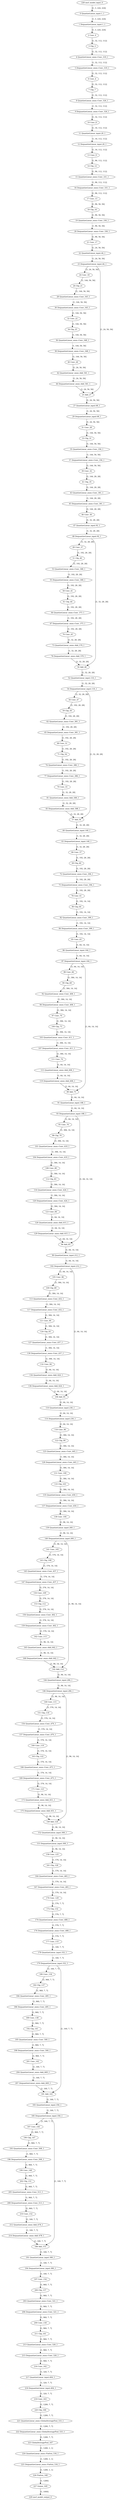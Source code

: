 strict digraph  {
"0 QuantizeLinear_input.1_1" [id=0, type=QuantizeLinear];
"1 DequantizeLinear_input.1_1" [id=1, type=DequantizeLinear];
"2 Conv_0" [id=2, type=Conv];
"3 Clip_3" [id=3, type=Clip];
"4 QuantizeLinear_onnx^^Conv_319_1" [id=4, label="4 QuantizeLinear_onnx::Conv_319_1", type=QuantizeLinear];
"5 DequantizeLinear_onnx^^Conv_319_1" [id=5, label="5 DequantizeLinear_onnx::Conv_319_1", type=DequantizeLinear];
"6 Conv_4" [id=6, type=Conv];
"7 Clip_7" [id=7, type=Clip];
"8 QuantizeLinear_onnx^^Conv_324_1" [id=8, label="8 QuantizeLinear_onnx::Conv_324_1", type=QuantizeLinear];
"9 DequantizeLinear_onnx^^Conv_324_1" [id=9, label="9 DequantizeLinear_onnx::Conv_324_1", type=DequantizeLinear];
"10 Conv_8" [id=10, type=Conv];
"11 QuantizeLinear_input.20_1" [id=11, type=QuantizeLinear];
"12 DequantizeLinear_input.20_1" [id=12, type=DequantizeLinear];
"13 Conv_9" [id=13, type=Conv];
"14 Clip_12" [id=14, type=Clip];
"15 QuantizeLinear_onnx^^Conv_331_1" [id=15, label="15 QuantizeLinear_onnx::Conv_331_1", type=QuantizeLinear];
"16 DequantizeLinear_onnx^^Conv_331_1" [id=16, label="16 DequantizeLinear_onnx::Conv_331_1", type=DequantizeLinear];
"17 Conv_13" [id=17, type=Conv];
"18 Clip_16" [id=18, type=Clip];
"19 QuantizeLinear_onnx^^Conv_336_1" [id=19, label="19 QuantizeLinear_onnx::Conv_336_1", type=QuantizeLinear];
"20 DequantizeLinear_onnx^^Conv_336_1" [id=20, label="20 DequantizeLinear_onnx::Conv_336_1", type=DequantizeLinear];
"21 Conv_17" [id=21, type=Conv];
"22 QuantizeLinear_input.44_1" [id=22, type=QuantizeLinear];
"23 DequantizeLinear_input.44_1" [id=23, type=DequantizeLinear];
"24 Conv_18" [id=24, type=Conv];
"25 Add_27" [id=25, type=Add];
"26 Clip_21" [id=26, type=Clip];
"27 QuantizeLinear_input.68_1" [id=27, type=QuantizeLinear];
"28 QuantizeLinear_onnx^^Conv_343_1" [id=28, label="28 QuantizeLinear_onnx::Conv_343_1", type=QuantizeLinear];
"29 DequantizeLinear_input.68_1" [id=29, type=DequantizeLinear];
"30 DequantizeLinear_onnx^^Conv_343_1" [id=30, label="30 DequantizeLinear_onnx::Conv_343_1", type=DequantizeLinear];
"31 Conv_28" [id=31, type=Conv];
"32 Conv_22" [id=32, type=Conv];
"33 Clip_31" [id=33, type=Clip];
"34 Clip_25" [id=34, type=Clip];
"35 QuantizeLinear_onnx^^Conv_356_1" [id=35, label="35 QuantizeLinear_onnx::Conv_356_1", type=QuantizeLinear];
"36 QuantizeLinear_onnx^^Conv_348_1" [id=36, label="36 QuantizeLinear_onnx::Conv_348_1", type=QuantizeLinear];
"37 DequantizeLinear_onnx^^Conv_356_1" [id=37, label="37 DequantizeLinear_onnx::Conv_356_1", type=DequantizeLinear];
"38 DequantizeLinear_onnx^^Conv_348_1" [id=38, label="38 DequantizeLinear_onnx::Conv_348_1", type=DequantizeLinear];
"39 Conv_32" [id=39, type=Conv];
"40 Conv_26" [id=40, type=Conv];
"41 Clip_35" [id=41, type=Clip];
"42 QuantizeLinear_onnx^^Add_561_1" [id=42, label="42 QuantizeLinear_onnx::Add_561_1", type=QuantizeLinear];
"43 QuantizeLinear_onnx^^Conv_361_1" [id=43, label="43 QuantizeLinear_onnx::Conv_361_1", type=QuantizeLinear];
"44 DequantizeLinear_onnx^^Add_561_1" [id=44, label="44 DequantizeLinear_onnx::Add_561_1", type=DequantizeLinear];
"45 DequantizeLinear_onnx^^Conv_361_1" [id=45, label="45 DequantizeLinear_onnx::Conv_361_1", type=DequantizeLinear];
"46 Conv_36" [id=46, type=Conv];
"47 QuantizeLinear_input.92_1" [id=47, type=QuantizeLinear];
"48 DequantizeLinear_input.92_1" [id=48, type=DequantizeLinear];
"49 Conv_37" [id=49, type=Conv];
"50 Add_46" [id=50, type=Add];
"51 Clip_40" [id=51, type=Clip];
"52 QuantizeLinear_input.116_1" [id=52, type=QuantizeLinear];
"53 QuantizeLinear_onnx^^Conv_368_1" [id=53, label="53 QuantizeLinear_onnx::Conv_368_1", type=QuantizeLinear];
"54 DequantizeLinear_input.116_1" [id=54, type=DequantizeLinear];
"55 DequantizeLinear_onnx^^Conv_368_1" [id=55, label="55 DequantizeLinear_onnx::Conv_368_1", type=DequantizeLinear];
"56 Conv_47" [id=56, type=Conv];
"57 Add_56" [id=57, type=Add];
"58 Conv_41" [id=58, type=Conv];
"59 Clip_50" [id=59, type=Clip];
"60 QuantizeLinear_input.140_1" [id=60, type=QuantizeLinear];
"61 Clip_44" [id=61, type=Clip];
"62 QuantizeLinear_onnx^^Conv_381_1" [id=62, label="62 QuantizeLinear_onnx::Conv_381_1", type=QuantizeLinear];
"63 DequantizeLinear_input.140_1" [id=63, type=DequantizeLinear];
"64 QuantizeLinear_onnx^^Conv_373_1" [id=64, label="64 QuantizeLinear_onnx::Conv_373_1", type=QuantizeLinear];
"65 DequantizeLinear_onnx^^Conv_381_1" [id=65, label="65 DequantizeLinear_onnx::Conv_381_1", type=DequantizeLinear];
"66 Conv_57" [id=66, type=Conv];
"67 DequantizeLinear_onnx^^Conv_373_1" [id=67, label="67 DequantizeLinear_onnx::Conv_373_1", type=DequantizeLinear];
"68 Conv_51" [id=68, type=Conv];
"69 Clip_60" [id=69, type=Clip];
"70 Conv_45" [id=70, type=Conv];
"71 Clip_54" [id=71, type=Clip];
"72 QuantizeLinear_onnx^^Conv_394_1" [id=72, label="72 QuantizeLinear_onnx::Conv_394_1", type=QuantizeLinear];
"73 QuantizeLinear_onnx^^Add_579_1" [id=73, label="73 QuantizeLinear_onnx::Add_579_1", type=QuantizeLinear];
"74 QuantizeLinear_onnx^^Conv_386_1" [id=74, label="74 QuantizeLinear_onnx::Conv_386_1", type=QuantizeLinear];
"75 DequantizeLinear_onnx^^Conv_394_1" [id=75, label="75 DequantizeLinear_onnx::Conv_394_1", type=DequantizeLinear];
"76 DequantizeLinear_onnx^^Add_579_1" [id=76, label="76 DequantizeLinear_onnx::Add_579_1", type=DequantizeLinear];
"77 DequantizeLinear_onnx^^Conv_386_1" [id=77, label="77 DequantizeLinear_onnx::Conv_386_1", type=DequantizeLinear];
"78 Conv_61" [id=78, type=Conv];
"79 Conv_55" [id=79, type=Conv];
"80 Clip_64" [id=80, type=Clip];
"81 QuantizeLinear_onnx^^Add_588_1" [id=81, label="81 QuantizeLinear_onnx::Add_588_1", type=QuantizeLinear];
"82 QuantizeLinear_onnx^^Conv_399_1" [id=82, label="82 QuantizeLinear_onnx::Conv_399_1", type=QuantizeLinear];
"83 DequantizeLinear_onnx^^Add_588_1" [id=83, label="83 DequantizeLinear_onnx::Add_588_1", type=DequantizeLinear];
"84 DequantizeLinear_onnx^^Conv_399_1" [id=84, label="84 DequantizeLinear_onnx::Conv_399_1", type=DequantizeLinear];
"85 Conv_65" [id=85, type=Conv];
"86 QuantizeLinear_input.164_1" [id=86, type=QuantizeLinear];
"87 DequantizeLinear_input.164_1" [id=87, type=DequantizeLinear];
"88 Conv_66" [id=88, type=Conv];
"89 Add_75" [id=89, type=Add];
"90 Clip_69" [id=90, type=Clip];
"91 QuantizeLinear_input.188_1" [id=91, type=QuantizeLinear];
"92 QuantizeLinear_onnx^^Conv_406_1" [id=92, label="92 QuantizeLinear_onnx::Conv_406_1", type=QuantizeLinear];
"93 DequantizeLinear_input.188_1" [id=93, type=DequantizeLinear];
"94 DequantizeLinear_onnx^^Conv_406_1" [id=94, label="94 DequantizeLinear_onnx::Conv_406_1", type=DequantizeLinear];
"95 Conv_76" [id=95, type=Conv];
"96 Add_85" [id=96, type=Add];
"97 Conv_70" [id=97, type=Conv];
"98 Clip_79" [id=98, type=Clip];
"99 QuantizeLinear_input.212_1" [id=99, type=QuantizeLinear];
"100 Clip_73" [id=100, type=Clip];
"101 QuantizeLinear_onnx^^Conv_419_1" [id=101, label="101 QuantizeLinear_onnx::Conv_419_1", type=QuantizeLinear];
"102 DequantizeLinear_input.212_1" [id=102, type=DequantizeLinear];
"103 QuantizeLinear_onnx^^Conv_411_1" [id=103, label="103 QuantizeLinear_onnx::Conv_411_1", type=QuantizeLinear];
"104 DequantizeLinear_onnx^^Conv_419_1" [id=104, label="104 DequantizeLinear_onnx::Conv_419_1", type=DequantizeLinear];
"105 Conv_86" [id=105, type=Conv];
"106 Add_95" [id=106, type=Add];
"107 DequantizeLinear_onnx^^Conv_411_1" [id=107, label="107 DequantizeLinear_onnx::Conv_411_1", type=DequantizeLinear];
"108 Conv_80" [id=108, type=Conv];
"109 Clip_89" [id=109, type=Clip];
"110 QuantizeLinear_input.236_1" [id=110, type=QuantizeLinear];
"111 Conv_74" [id=111, type=Conv];
"112 Clip_83" [id=112, type=Clip];
"113 QuantizeLinear_onnx^^Conv_432_1" [id=113, label="113 QuantizeLinear_onnx::Conv_432_1", type=QuantizeLinear];
"114 DequantizeLinear_input.236_1" [id=114, type=DequantizeLinear];
"115 QuantizeLinear_onnx^^Add_606_1" [id=115, label="115 QuantizeLinear_onnx::Add_606_1", type=QuantizeLinear];
"116 QuantizeLinear_onnx^^Conv_424_1" [id=116, label="116 QuantizeLinear_onnx::Conv_424_1", type=QuantizeLinear];
"117 DequantizeLinear_onnx^^Conv_432_1" [id=117, label="117 DequantizeLinear_onnx::Conv_432_1", type=DequantizeLinear];
"118 Conv_96" [id=118, type=Conv];
"119 DequantizeLinear_onnx^^Add_606_1" [id=119, label="119 DequantizeLinear_onnx::Add_606_1", type=DequantizeLinear];
"120 DequantizeLinear_onnx^^Conv_424_1" [id=120, label="120 DequantizeLinear_onnx::Conv_424_1", type=DequantizeLinear];
"121 Conv_90" [id=121, type=Conv];
"122 Clip_99" [id=122, type=Clip];
"123 Conv_84" [id=123, type=Conv];
"124 Clip_93" [id=124, type=Clip];
"125 QuantizeLinear_onnx^^Conv_445_1" [id=125, label="125 QuantizeLinear_onnx::Conv_445_1", type=QuantizeLinear];
"126 QuantizeLinear_onnx^^Add_615_1" [id=126, label="126 QuantizeLinear_onnx::Add_615_1", type=QuantizeLinear];
"127 QuantizeLinear_onnx^^Conv_437_1" [id=127, label="127 QuantizeLinear_onnx::Conv_437_1", type=QuantizeLinear];
"128 DequantizeLinear_onnx^^Conv_445_1" [id=128, label="128 DequantizeLinear_onnx::Conv_445_1", type=DequantizeLinear];
"129 DequantizeLinear_onnx^^Add_615_1" [id=129, label="129 DequantizeLinear_onnx::Add_615_1", type=DequantizeLinear];
"130 DequantizeLinear_onnx^^Conv_437_1" [id=130, label="130 DequantizeLinear_onnx::Conv_437_1", type=DequantizeLinear];
"131 Conv_100" [id=131, type=Conv];
"132 Conv_94" [id=132, type=Conv];
"133 Clip_103" [id=133, type=Clip];
"134 QuantizeLinear_onnx^^Add_624_1" [id=134, label="134 QuantizeLinear_onnx::Add_624_1", type=QuantizeLinear];
"135 QuantizeLinear_onnx^^Conv_450_1" [id=135, label="135 QuantizeLinear_onnx::Conv_450_1", type=QuantizeLinear];
"136 DequantizeLinear_onnx^^Add_624_1" [id=136, label="136 DequantizeLinear_onnx::Add_624_1", type=DequantizeLinear];
"137 DequantizeLinear_onnx^^Conv_450_1" [id=137, label="137 DequantizeLinear_onnx::Conv_450_1", type=DequantizeLinear];
"138 Conv_104" [id=138, type=Conv];
"139 QuantizeLinear_input.260_1" [id=139, type=QuantizeLinear];
"140 DequantizeLinear_input.260_1" [id=140, type=DequantizeLinear];
"141 Conv_105" [id=141, type=Conv];
"142 Add_114" [id=142, type=Add];
"143 Clip_108" [id=143, type=Clip];
"144 QuantizeLinear_input.284_1" [id=144, type=QuantizeLinear];
"145 QuantizeLinear_onnx^^Conv_457_1" [id=145, label="145 QuantizeLinear_onnx::Conv_457_1", type=QuantizeLinear];
"146 DequantizeLinear_input.284_1" [id=146, type=DequantizeLinear];
"147 DequantizeLinear_onnx^^Conv_457_1" [id=147, label="147 DequantizeLinear_onnx::Conv_457_1", type=DequantizeLinear];
"148 Conv_115" [id=148, type=Conv];
"149 Add_124" [id=149, type=Add];
"150 Conv_109" [id=150, type=Conv];
"151 Clip_118" [id=151, type=Clip];
"152 QuantizeLinear_input.308_1" [id=152, type=QuantizeLinear];
"153 Clip_112" [id=153, type=Clip];
"154 QuantizeLinear_onnx^^Conv_470_1" [id=154, label="154 QuantizeLinear_onnx::Conv_470_1", type=QuantizeLinear];
"155 DequantizeLinear_input.308_1" [id=155, type=DequantizeLinear];
"156 QuantizeLinear_onnx^^Conv_462_1" [id=156, label="156 QuantizeLinear_onnx::Conv_462_1", type=QuantizeLinear];
"157 DequantizeLinear_onnx^^Conv_470_1" [id=157, label="157 DequantizeLinear_onnx::Conv_470_1", type=DequantizeLinear];
"158 Conv_125" [id=158, type=Conv];
"159 DequantizeLinear_onnx^^Conv_462_1" [id=159, label="159 DequantizeLinear_onnx::Conv_462_1", type=DequantizeLinear];
"160 Conv_119" [id=160, type=Conv];
"161 Clip_128" [id=161, type=Clip];
"162 Conv_113" [id=162, type=Conv];
"163 Clip_122" [id=163, type=Clip];
"164 QuantizeLinear_onnx^^Conv_483_1" [id=164, label="164 QuantizeLinear_onnx::Conv_483_1", type=QuantizeLinear];
"165 QuantizeLinear_onnx^^Add_642_1" [id=165, label="165 QuantizeLinear_onnx::Add_642_1", type=QuantizeLinear];
"166 QuantizeLinear_onnx^^Conv_475_1" [id=166, label="166 QuantizeLinear_onnx::Conv_475_1", type=QuantizeLinear];
"167 DequantizeLinear_onnx^^Conv_483_1" [id=167, label="167 DequantizeLinear_onnx::Conv_483_1", type=DequantizeLinear];
"168 DequantizeLinear_onnx^^Add_642_1" [id=168, label="168 DequantizeLinear_onnx::Add_642_1", type=DequantizeLinear];
"169 DequantizeLinear_onnx^^Conv_475_1" [id=169, label="169 DequantizeLinear_onnx::Conv_475_1", type=DequantizeLinear];
"170 Conv_129" [id=170, type=Conv];
"171 Conv_123" [id=171, type=Conv];
"172 Clip_132" [id=172, type=Clip];
"173 QuantizeLinear_onnx^^Add_651_1" [id=173, label="173 QuantizeLinear_onnx::Add_651_1", type=QuantizeLinear];
"174 QuantizeLinear_onnx^^Conv_488_1" [id=174, label="174 QuantizeLinear_onnx::Conv_488_1", type=QuantizeLinear];
"175 DequantizeLinear_onnx^^Add_651_1" [id=175, label="175 DequantizeLinear_onnx::Add_651_1", type=DequantizeLinear];
"176 DequantizeLinear_onnx^^Conv_488_1" [id=176, label="176 DequantizeLinear_onnx::Conv_488_1", type=DequantizeLinear];
"177 Conv_133" [id=177, type=Conv];
"178 QuantizeLinear_input.332_1" [id=178, type=QuantizeLinear];
"179 DequantizeLinear_input.332_1" [id=179, type=DequantizeLinear];
"180 Conv_134" [id=180, type=Conv];
"181 Add_143" [id=181, type=Add];
"182 Clip_137" [id=182, type=Clip];
"183 QuantizeLinear_input.356_1" [id=183, type=QuantizeLinear];
"184 QuantizeLinear_onnx^^Conv_495_1" [id=184, label="184 QuantizeLinear_onnx::Conv_495_1", type=QuantizeLinear];
"185 DequantizeLinear_input.356_1" [id=185, type=DequantizeLinear];
"186 DequantizeLinear_onnx^^Conv_495_1" [id=186, label="186 DequantizeLinear_onnx::Conv_495_1", type=DequantizeLinear];
"187 Conv_144" [id=187, type=Conv];
"188 Add_153" [id=188, type=Add];
"189 Conv_138" [id=189, type=Conv];
"190 Clip_147" [id=190, type=Clip];
"191 QuantizeLinear_input.380_1" [id=191, type=QuantizeLinear];
"192 Clip_141" [id=192, type=Clip];
"193 QuantizeLinear_onnx^^Conv_508_1" [id=193, label="193 QuantizeLinear_onnx::Conv_508_1", type=QuantizeLinear];
"194 DequantizeLinear_input.380_1" [id=194, type=DequantizeLinear];
"195 QuantizeLinear_onnx^^Conv_500_1" [id=195, label="195 QuantizeLinear_onnx::Conv_500_1", type=QuantizeLinear];
"196 DequantizeLinear_onnx^^Conv_508_1" [id=196, label="196 DequantizeLinear_onnx::Conv_508_1", type=DequantizeLinear];
"197 Conv_154" [id=197, type=Conv];
"198 DequantizeLinear_onnx^^Conv_500_1" [id=198, label="198 DequantizeLinear_onnx::Conv_500_1", type=DequantizeLinear];
"199 Conv_148" [id=199, type=Conv];
"200 Clip_157" [id=200, type=Clip];
"201 Conv_142" [id=201, type=Conv];
"202 Clip_151" [id=202, type=Clip];
"203 QuantizeLinear_onnx^^Conv_521_1" [id=203, label="203 QuantizeLinear_onnx::Conv_521_1", type=QuantizeLinear];
"204 QuantizeLinear_onnx^^Add_669_1" [id=204, label="204 QuantizeLinear_onnx::Add_669_1", type=QuantizeLinear];
"205 QuantizeLinear_onnx^^Conv_513_1" [id=205, label="205 QuantizeLinear_onnx::Conv_513_1", type=QuantizeLinear];
"206 DequantizeLinear_onnx^^Conv_521_1" [id=206, label="206 DequantizeLinear_onnx::Conv_521_1", type=DequantizeLinear];
"207 DequantizeLinear_onnx^^Add_669_1" [id=207, label="207 DequantizeLinear_onnx::Add_669_1", type=DequantizeLinear];
"208 DequantizeLinear_onnx^^Conv_513_1" [id=208, label="208 DequantizeLinear_onnx::Conv_513_1", type=DequantizeLinear];
"209 Conv_158" [id=209, type=Conv];
"210 Conv_152" [id=210, type=Conv];
"211 Clip_161" [id=211, type=Clip];
"212 QuantizeLinear_onnx^^Add_678_1" [id=212, label="212 QuantizeLinear_onnx::Add_678_1", type=QuantizeLinear];
"213 QuantizeLinear_onnx^^Conv_526_1" [id=213, label="213 QuantizeLinear_onnx::Conv_526_1", type=QuantizeLinear];
"214 DequantizeLinear_onnx^^Add_678_1" [id=214, label="214 DequantizeLinear_onnx::Add_678_1", type=DequantizeLinear];
"215 DequantizeLinear_onnx^^Conv_526_1" [id=215, label="215 DequantizeLinear_onnx::Conv_526_1", type=DequantizeLinear];
"216 Conv_162" [id=216, type=Conv];
"217 QuantizeLinear_input.404_1" [id=217, type=QuantizeLinear];
"218 DequantizeLinear_input.404_1" [id=218, type=DequantizeLinear];
"219 Conv_163" [id=219, type=Conv];
"220 Clip_166" [id=220, type=Clip];
"221 QuantizeLinear_onnx^^GlobalAveragePool_533_1" [id=221, label="221 QuantizeLinear_onnx::GlobalAveragePool_533_1", type=QuantizeLinear];
"222 DequantizeLinear_onnx^^GlobalAveragePool_533_1" [id=222, label="222 DequantizeLinear_onnx::GlobalAveragePool_533_1", type=DequantizeLinear];
"223 GlobalAveragePool_167" [id=223, type=GlobalAveragePool];
"224 QuantizeLinear_onnx^^Flatten_534_1" [id=224, label="224 QuantizeLinear_onnx::Flatten_534_1", type=QuantizeLinear];
"225 DequantizeLinear_onnx^^Flatten_534_1" [id=225, label="225 DequantizeLinear_onnx::Flatten_534_1", type=DequantizeLinear];
"226 Flatten_168" [id=226, type=Flatten];
"227 Gemm_169" [id=227, type=Gemm];
"228 nncf_model_input_0" [id=228, type=nncf_model_input];
"229 nncf_model_output_0" [id=229, type=nncf_model_output];
"0 QuantizeLinear_input.1_1" -> "1 DequantizeLinear_input.1_1"  [label="[1, 3, 224, 224]", style=dashed];
"1 DequantizeLinear_input.1_1" -> "2 Conv_0"  [label="[1, 3, 224, 224]", style=solid];
"2 Conv_0" -> "3 Clip_3"  [label="[1, 32, 112, 112]", style=solid];
"3 Clip_3" -> "4 QuantizeLinear_onnx^^Conv_319_1"  [label="[1, 32, 112, 112]", style=solid];
"4 QuantizeLinear_onnx^^Conv_319_1" -> "5 DequantizeLinear_onnx^^Conv_319_1"  [label="[1, 32, 112, 112]", style=dashed];
"5 DequantizeLinear_onnx^^Conv_319_1" -> "6 Conv_4"  [label="[1, 32, 112, 112]", style=solid];
"6 Conv_4" -> "7 Clip_7"  [label="[1, 32, 112, 112]", style=solid];
"7 Clip_7" -> "8 QuantizeLinear_onnx^^Conv_324_1"  [label="[1, 32, 112, 112]", style=solid];
"8 QuantizeLinear_onnx^^Conv_324_1" -> "9 DequantizeLinear_onnx^^Conv_324_1"  [label="[1, 32, 112, 112]", style=dashed];
"9 DequantizeLinear_onnx^^Conv_324_1" -> "10 Conv_8"  [label="[1, 32, 112, 112]", style=solid];
"10 Conv_8" -> "11 QuantizeLinear_input.20_1"  [label="[1, 16, 112, 112]", style=solid];
"11 QuantizeLinear_input.20_1" -> "12 DequantizeLinear_input.20_1"  [label="[1, 16, 112, 112]", style=dashed];
"12 DequantizeLinear_input.20_1" -> "13 Conv_9"  [label="[1, 16, 112, 112]", style=solid];
"13 Conv_9" -> "14 Clip_12"  [label="[1, 96, 112, 112]", style=solid];
"14 Clip_12" -> "15 QuantizeLinear_onnx^^Conv_331_1"  [label="[1, 96, 112, 112]", style=solid];
"15 QuantizeLinear_onnx^^Conv_331_1" -> "16 DequantizeLinear_onnx^^Conv_331_1"  [label="[1, 96, 112, 112]", style=dashed];
"16 DequantizeLinear_onnx^^Conv_331_1" -> "17 Conv_13"  [label="[1, 96, 112, 112]", style=solid];
"17 Conv_13" -> "18 Clip_16"  [label="[1, 96, 56, 56]", style=solid];
"18 Clip_16" -> "19 QuantizeLinear_onnx^^Conv_336_1"  [label="[1, 96, 56, 56]", style=solid];
"19 QuantizeLinear_onnx^^Conv_336_1" -> "20 DequantizeLinear_onnx^^Conv_336_1"  [label="[1, 96, 56, 56]", style=dashed];
"20 DequantizeLinear_onnx^^Conv_336_1" -> "21 Conv_17"  [label="[1, 96, 56, 56]", style=solid];
"21 Conv_17" -> "22 QuantizeLinear_input.44_1"  [label="[1, 24, 56, 56]", style=solid];
"22 QuantizeLinear_input.44_1" -> "23 DequantizeLinear_input.44_1"  [label="[1, 24, 56, 56]", style=dashed];
"23 DequantizeLinear_input.44_1" -> "24 Conv_18"  [label="[1, 24, 56, 56]", style=solid];
"23 DequantizeLinear_input.44_1" -> "25 Add_27"  [label="[1, 24, 56, 56]", style=solid];
"24 Conv_18" -> "26 Clip_21"  [label="[1, 144, 56, 56]", style=solid];
"25 Add_27" -> "27 QuantizeLinear_input.68_1"  [label="[1, 24, 56, 56]", style=solid];
"26 Clip_21" -> "28 QuantizeLinear_onnx^^Conv_343_1"  [label="[1, 144, 56, 56]", style=solid];
"27 QuantizeLinear_input.68_1" -> "29 DequantizeLinear_input.68_1"  [label="[1, 24, 56, 56]", style=dashed];
"28 QuantizeLinear_onnx^^Conv_343_1" -> "30 DequantizeLinear_onnx^^Conv_343_1"  [label="[1, 144, 56, 56]", style=dashed];
"29 DequantizeLinear_input.68_1" -> "31 Conv_28"  [label="[1, 24, 56, 56]", style=solid];
"30 DequantizeLinear_onnx^^Conv_343_1" -> "32 Conv_22"  [label="[1, 144, 56, 56]", style=solid];
"31 Conv_28" -> "33 Clip_31"  [label="[1, 144, 56, 56]", style=solid];
"32 Conv_22" -> "34 Clip_25"  [label="[1, 144, 56, 56]", style=solid];
"33 Clip_31" -> "35 QuantizeLinear_onnx^^Conv_356_1"  [label="[1, 144, 56, 56]", style=solid];
"34 Clip_25" -> "36 QuantizeLinear_onnx^^Conv_348_1"  [label="[1, 144, 56, 56]", style=solid];
"35 QuantizeLinear_onnx^^Conv_356_1" -> "37 DequantizeLinear_onnx^^Conv_356_1"  [label="[1, 144, 56, 56]", style=dashed];
"36 QuantizeLinear_onnx^^Conv_348_1" -> "38 DequantizeLinear_onnx^^Conv_348_1"  [label="[1, 144, 56, 56]", style=dashed];
"37 DequantizeLinear_onnx^^Conv_356_1" -> "39 Conv_32"  [label="[1, 144, 56, 56]", style=solid];
"38 DequantizeLinear_onnx^^Conv_348_1" -> "40 Conv_26"  [label="[1, 144, 56, 56]", style=solid];
"39 Conv_32" -> "41 Clip_35"  [label="[1, 144, 28, 28]", style=solid];
"40 Conv_26" -> "42 QuantizeLinear_onnx^^Add_561_1"  [label="[1, 24, 56, 56]", style=solid];
"41 Clip_35" -> "43 QuantizeLinear_onnx^^Conv_361_1"  [label="[1, 144, 28, 28]", style=solid];
"42 QuantizeLinear_onnx^^Add_561_1" -> "44 DequantizeLinear_onnx^^Add_561_1"  [label="[1, 24, 56, 56]", style=dashed];
"43 QuantizeLinear_onnx^^Conv_361_1" -> "45 DequantizeLinear_onnx^^Conv_361_1"  [label="[1, 144, 28, 28]", style=dashed];
"44 DequantizeLinear_onnx^^Add_561_1" -> "25 Add_27"  [label="[1, 24, 56, 56]", style=solid];
"45 DequantizeLinear_onnx^^Conv_361_1" -> "46 Conv_36"  [label="[1, 144, 28, 28]", style=solid];
"46 Conv_36" -> "47 QuantizeLinear_input.92_1"  [label="[1, 32, 28, 28]", style=solid];
"47 QuantizeLinear_input.92_1" -> "48 DequantizeLinear_input.92_1"  [label="[1, 32, 28, 28]", style=dashed];
"48 DequantizeLinear_input.92_1" -> "49 Conv_37"  [label="[1, 32, 28, 28]", style=solid];
"48 DequantizeLinear_input.92_1" -> "50 Add_46"  [label="[1, 32, 28, 28]", style=solid];
"49 Conv_37" -> "51 Clip_40"  [label="[1, 192, 28, 28]", style=solid];
"50 Add_46" -> "52 QuantizeLinear_input.116_1"  [label="[1, 32, 28, 28]", style=solid];
"51 Clip_40" -> "53 QuantizeLinear_onnx^^Conv_368_1"  [label="[1, 192, 28, 28]", style=solid];
"52 QuantizeLinear_input.116_1" -> "54 DequantizeLinear_input.116_1"  [label="[1, 32, 28, 28]", style=dashed];
"53 QuantizeLinear_onnx^^Conv_368_1" -> "55 DequantizeLinear_onnx^^Conv_368_1"  [label="[1, 192, 28, 28]", style=dashed];
"54 DequantizeLinear_input.116_1" -> "56 Conv_47"  [label="[1, 32, 28, 28]", style=solid];
"54 DequantizeLinear_input.116_1" -> "57 Add_56"  [label="[1, 32, 28, 28]", style=solid];
"55 DequantizeLinear_onnx^^Conv_368_1" -> "58 Conv_41"  [label="[1, 192, 28, 28]", style=solid];
"56 Conv_47" -> "59 Clip_50"  [label="[1, 192, 28, 28]", style=solid];
"57 Add_56" -> "60 QuantizeLinear_input.140_1"  [label="[1, 32, 28, 28]", style=solid];
"58 Conv_41" -> "61 Clip_44"  [label="[1, 192, 28, 28]", style=solid];
"59 Clip_50" -> "62 QuantizeLinear_onnx^^Conv_381_1"  [label="[1, 192, 28, 28]", style=solid];
"60 QuantizeLinear_input.140_1" -> "63 DequantizeLinear_input.140_1"  [label="[1, 32, 28, 28]", style=dashed];
"61 Clip_44" -> "64 QuantizeLinear_onnx^^Conv_373_1"  [label="[1, 192, 28, 28]", style=solid];
"62 QuantizeLinear_onnx^^Conv_381_1" -> "65 DequantizeLinear_onnx^^Conv_381_1"  [label="[1, 192, 28, 28]", style=dashed];
"63 DequantizeLinear_input.140_1" -> "66 Conv_57"  [label="[1, 32, 28, 28]", style=solid];
"64 QuantizeLinear_onnx^^Conv_373_1" -> "67 DequantizeLinear_onnx^^Conv_373_1"  [label="[1, 192, 28, 28]", style=dashed];
"65 DequantizeLinear_onnx^^Conv_381_1" -> "68 Conv_51"  [label="[1, 192, 28, 28]", style=solid];
"66 Conv_57" -> "69 Clip_60"  [label="[1, 192, 28, 28]", style=solid];
"67 DequantizeLinear_onnx^^Conv_373_1" -> "70 Conv_45"  [label="[1, 192, 28, 28]", style=solid];
"68 Conv_51" -> "71 Clip_54"  [label="[1, 192, 28, 28]", style=solid];
"69 Clip_60" -> "72 QuantizeLinear_onnx^^Conv_394_1"  [label="[1, 192, 28, 28]", style=solid];
"70 Conv_45" -> "73 QuantizeLinear_onnx^^Add_579_1"  [label="[1, 32, 28, 28]", style=solid];
"71 Clip_54" -> "74 QuantizeLinear_onnx^^Conv_386_1"  [label="[1, 192, 28, 28]", style=solid];
"72 QuantizeLinear_onnx^^Conv_394_1" -> "75 DequantizeLinear_onnx^^Conv_394_1"  [label="[1, 192, 28, 28]", style=dashed];
"73 QuantizeLinear_onnx^^Add_579_1" -> "76 DequantizeLinear_onnx^^Add_579_1"  [label="[1, 32, 28, 28]", style=dashed];
"74 QuantizeLinear_onnx^^Conv_386_1" -> "77 DequantizeLinear_onnx^^Conv_386_1"  [label="[1, 192, 28, 28]", style=dashed];
"75 DequantizeLinear_onnx^^Conv_394_1" -> "78 Conv_61"  [label="[1, 192, 28, 28]", style=solid];
"76 DequantizeLinear_onnx^^Add_579_1" -> "50 Add_46"  [label="[1, 32, 28, 28]", style=solid];
"77 DequantizeLinear_onnx^^Conv_386_1" -> "79 Conv_55"  [label="[1, 192, 28, 28]", style=solid];
"78 Conv_61" -> "80 Clip_64"  [label="[1, 192, 14, 14]", style=solid];
"79 Conv_55" -> "81 QuantizeLinear_onnx^^Add_588_1"  [label="[1, 32, 28, 28]", style=solid];
"80 Clip_64" -> "82 QuantizeLinear_onnx^^Conv_399_1"  [label="[1, 192, 14, 14]", style=solid];
"81 QuantizeLinear_onnx^^Add_588_1" -> "83 DequantizeLinear_onnx^^Add_588_1"  [label="[1, 32, 28, 28]", style=dashed];
"82 QuantizeLinear_onnx^^Conv_399_1" -> "84 DequantizeLinear_onnx^^Conv_399_1"  [label="[1, 192, 14, 14]", style=dashed];
"83 DequantizeLinear_onnx^^Add_588_1" -> "57 Add_56"  [label="[1, 32, 28, 28]", style=solid];
"84 DequantizeLinear_onnx^^Conv_399_1" -> "85 Conv_65"  [label="[1, 192, 14, 14]", style=solid];
"85 Conv_65" -> "86 QuantizeLinear_input.164_1"  [label="[1, 64, 14, 14]", style=solid];
"86 QuantizeLinear_input.164_1" -> "87 DequantizeLinear_input.164_1"  [label="[1, 64, 14, 14]", style=dashed];
"87 DequantizeLinear_input.164_1" -> "88 Conv_66"  [label="[1, 64, 14, 14]", style=solid];
"87 DequantizeLinear_input.164_1" -> "89 Add_75"  [label="[1, 64, 14, 14]", style=solid];
"88 Conv_66" -> "90 Clip_69"  [label="[1, 384, 14, 14]", style=solid];
"89 Add_75" -> "91 QuantizeLinear_input.188_1"  [label="[1, 64, 14, 14]", style=solid];
"90 Clip_69" -> "92 QuantizeLinear_onnx^^Conv_406_1"  [label="[1, 384, 14, 14]", style=solid];
"91 QuantizeLinear_input.188_1" -> "93 DequantizeLinear_input.188_1"  [label="[1, 64, 14, 14]", style=dashed];
"92 QuantizeLinear_onnx^^Conv_406_1" -> "94 DequantizeLinear_onnx^^Conv_406_1"  [label="[1, 384, 14, 14]", style=dashed];
"93 DequantizeLinear_input.188_1" -> "95 Conv_76"  [label="[1, 64, 14, 14]", style=solid];
"93 DequantizeLinear_input.188_1" -> "96 Add_85"  [label="[1, 64, 14, 14]", style=solid];
"94 DequantizeLinear_onnx^^Conv_406_1" -> "97 Conv_70"  [label="[1, 384, 14, 14]", style=solid];
"95 Conv_76" -> "98 Clip_79"  [label="[1, 384, 14, 14]", style=solid];
"96 Add_85" -> "99 QuantizeLinear_input.212_1"  [label="[1, 64, 14, 14]", style=solid];
"97 Conv_70" -> "100 Clip_73"  [label="[1, 384, 14, 14]", style=solid];
"98 Clip_79" -> "101 QuantizeLinear_onnx^^Conv_419_1"  [label="[1, 384, 14, 14]", style=solid];
"99 QuantizeLinear_input.212_1" -> "102 DequantizeLinear_input.212_1"  [label="[1, 64, 14, 14]", style=dashed];
"100 Clip_73" -> "103 QuantizeLinear_onnx^^Conv_411_1"  [label="[1, 384, 14, 14]", style=solid];
"101 QuantizeLinear_onnx^^Conv_419_1" -> "104 DequantizeLinear_onnx^^Conv_419_1"  [label="[1, 384, 14, 14]", style=dashed];
"102 DequantizeLinear_input.212_1" -> "105 Conv_86"  [label="[1, 64, 14, 14]", style=solid];
"102 DequantizeLinear_input.212_1" -> "106 Add_95"  [label="[1, 64, 14, 14]", style=solid];
"103 QuantizeLinear_onnx^^Conv_411_1" -> "107 DequantizeLinear_onnx^^Conv_411_1"  [label="[1, 384, 14, 14]", style=dashed];
"104 DequantizeLinear_onnx^^Conv_419_1" -> "108 Conv_80"  [label="[1, 384, 14, 14]", style=solid];
"105 Conv_86" -> "109 Clip_89"  [label="[1, 384, 14, 14]", style=solid];
"106 Add_95" -> "110 QuantizeLinear_input.236_1"  [label="[1, 64, 14, 14]", style=solid];
"107 DequantizeLinear_onnx^^Conv_411_1" -> "111 Conv_74"  [label="[1, 384, 14, 14]", style=solid];
"108 Conv_80" -> "112 Clip_83"  [label="[1, 384, 14, 14]", style=solid];
"109 Clip_89" -> "113 QuantizeLinear_onnx^^Conv_432_1"  [label="[1, 384, 14, 14]", style=solid];
"110 QuantizeLinear_input.236_1" -> "114 DequantizeLinear_input.236_1"  [label="[1, 64, 14, 14]", style=dashed];
"111 Conv_74" -> "115 QuantizeLinear_onnx^^Add_606_1"  [label="[1, 64, 14, 14]", style=solid];
"112 Clip_83" -> "116 QuantizeLinear_onnx^^Conv_424_1"  [label="[1, 384, 14, 14]", style=solid];
"113 QuantizeLinear_onnx^^Conv_432_1" -> "117 DequantizeLinear_onnx^^Conv_432_1"  [label="[1, 384, 14, 14]", style=dashed];
"114 DequantizeLinear_input.236_1" -> "118 Conv_96"  [label="[1, 64, 14, 14]", style=solid];
"115 QuantizeLinear_onnx^^Add_606_1" -> "119 DequantizeLinear_onnx^^Add_606_1"  [label="[1, 64, 14, 14]", style=dashed];
"116 QuantizeLinear_onnx^^Conv_424_1" -> "120 DequantizeLinear_onnx^^Conv_424_1"  [label="[1, 384, 14, 14]", style=dashed];
"117 DequantizeLinear_onnx^^Conv_432_1" -> "121 Conv_90"  [label="[1, 384, 14, 14]", style=solid];
"118 Conv_96" -> "122 Clip_99"  [label="[1, 384, 14, 14]", style=solid];
"119 DequantizeLinear_onnx^^Add_606_1" -> "89 Add_75"  [label="[1, 64, 14, 14]", style=solid];
"120 DequantizeLinear_onnx^^Conv_424_1" -> "123 Conv_84"  [label="[1, 384, 14, 14]", style=solid];
"121 Conv_90" -> "124 Clip_93"  [label="[1, 384, 14, 14]", style=solid];
"122 Clip_99" -> "125 QuantizeLinear_onnx^^Conv_445_1"  [label="[1, 384, 14, 14]", style=solid];
"123 Conv_84" -> "126 QuantizeLinear_onnx^^Add_615_1"  [label="[1, 64, 14, 14]", style=solid];
"124 Clip_93" -> "127 QuantizeLinear_onnx^^Conv_437_1"  [label="[1, 384, 14, 14]", style=solid];
"125 QuantizeLinear_onnx^^Conv_445_1" -> "128 DequantizeLinear_onnx^^Conv_445_1"  [label="[1, 384, 14, 14]", style=dashed];
"126 QuantizeLinear_onnx^^Add_615_1" -> "129 DequantizeLinear_onnx^^Add_615_1"  [label="[1, 64, 14, 14]", style=dashed];
"127 QuantizeLinear_onnx^^Conv_437_1" -> "130 DequantizeLinear_onnx^^Conv_437_1"  [label="[1, 384, 14, 14]", style=dashed];
"128 DequantizeLinear_onnx^^Conv_445_1" -> "131 Conv_100"  [label="[1, 384, 14, 14]", style=solid];
"129 DequantizeLinear_onnx^^Add_615_1" -> "96 Add_85"  [label="[1, 64, 14, 14]", style=solid];
"130 DequantizeLinear_onnx^^Conv_437_1" -> "132 Conv_94"  [label="[1, 384, 14, 14]", style=solid];
"131 Conv_100" -> "133 Clip_103"  [label="[1, 384, 14, 14]", style=solid];
"132 Conv_94" -> "134 QuantizeLinear_onnx^^Add_624_1"  [label="[1, 64, 14, 14]", style=solid];
"133 Clip_103" -> "135 QuantizeLinear_onnx^^Conv_450_1"  [label="[1, 384, 14, 14]", style=solid];
"134 QuantizeLinear_onnx^^Add_624_1" -> "136 DequantizeLinear_onnx^^Add_624_1"  [label="[1, 64, 14, 14]", style=dashed];
"135 QuantizeLinear_onnx^^Conv_450_1" -> "137 DequantizeLinear_onnx^^Conv_450_1"  [label="[1, 384, 14, 14]", style=dashed];
"136 DequantizeLinear_onnx^^Add_624_1" -> "106 Add_95"  [label="[1, 64, 14, 14]", style=solid];
"137 DequantizeLinear_onnx^^Conv_450_1" -> "138 Conv_104"  [label="[1, 384, 14, 14]", style=solid];
"138 Conv_104" -> "139 QuantizeLinear_input.260_1"  [label="[1, 96, 14, 14]", style=solid];
"139 QuantizeLinear_input.260_1" -> "140 DequantizeLinear_input.260_1"  [label="[1, 96, 14, 14]", style=dashed];
"140 DequantizeLinear_input.260_1" -> "141 Conv_105"  [label="[1, 96, 14, 14]", style=solid];
"140 DequantizeLinear_input.260_1" -> "142 Add_114"  [label="[1, 96, 14, 14]", style=solid];
"141 Conv_105" -> "143 Clip_108"  [label="[1, 576, 14, 14]", style=solid];
"142 Add_114" -> "144 QuantizeLinear_input.284_1"  [label="[1, 96, 14, 14]", style=solid];
"143 Clip_108" -> "145 QuantizeLinear_onnx^^Conv_457_1"  [label="[1, 576, 14, 14]", style=solid];
"144 QuantizeLinear_input.284_1" -> "146 DequantizeLinear_input.284_1"  [label="[1, 96, 14, 14]", style=dashed];
"145 QuantizeLinear_onnx^^Conv_457_1" -> "147 DequantizeLinear_onnx^^Conv_457_1"  [label="[1, 576, 14, 14]", style=dashed];
"146 DequantizeLinear_input.284_1" -> "148 Conv_115"  [label="[1, 96, 14, 14]", style=solid];
"146 DequantizeLinear_input.284_1" -> "149 Add_124"  [label="[1, 96, 14, 14]", style=solid];
"147 DequantizeLinear_onnx^^Conv_457_1" -> "150 Conv_109"  [label="[1, 576, 14, 14]", style=solid];
"148 Conv_115" -> "151 Clip_118"  [label="[1, 576, 14, 14]", style=solid];
"149 Add_124" -> "152 QuantizeLinear_input.308_1"  [label="[1, 96, 14, 14]", style=solid];
"150 Conv_109" -> "153 Clip_112"  [label="[1, 576, 14, 14]", style=solid];
"151 Clip_118" -> "154 QuantizeLinear_onnx^^Conv_470_1"  [label="[1, 576, 14, 14]", style=solid];
"152 QuantizeLinear_input.308_1" -> "155 DequantizeLinear_input.308_1"  [label="[1, 96, 14, 14]", style=dashed];
"153 Clip_112" -> "156 QuantizeLinear_onnx^^Conv_462_1"  [label="[1, 576, 14, 14]", style=solid];
"154 QuantizeLinear_onnx^^Conv_470_1" -> "157 DequantizeLinear_onnx^^Conv_470_1"  [label="[1, 576, 14, 14]", style=dashed];
"155 DequantizeLinear_input.308_1" -> "158 Conv_125"  [label="[1, 96, 14, 14]", style=solid];
"156 QuantizeLinear_onnx^^Conv_462_1" -> "159 DequantizeLinear_onnx^^Conv_462_1"  [label="[1, 576, 14, 14]", style=dashed];
"157 DequantizeLinear_onnx^^Conv_470_1" -> "160 Conv_119"  [label="[1, 576, 14, 14]", style=solid];
"158 Conv_125" -> "161 Clip_128"  [label="[1, 576, 14, 14]", style=solid];
"159 DequantizeLinear_onnx^^Conv_462_1" -> "162 Conv_113"  [label="[1, 576, 14, 14]", style=solid];
"160 Conv_119" -> "163 Clip_122"  [label="[1, 576, 14, 14]", style=solid];
"161 Clip_128" -> "164 QuantizeLinear_onnx^^Conv_483_1"  [label="[1, 576, 14, 14]", style=solid];
"162 Conv_113" -> "165 QuantizeLinear_onnx^^Add_642_1"  [label="[1, 96, 14, 14]", style=solid];
"163 Clip_122" -> "166 QuantizeLinear_onnx^^Conv_475_1"  [label="[1, 576, 14, 14]", style=solid];
"164 QuantizeLinear_onnx^^Conv_483_1" -> "167 DequantizeLinear_onnx^^Conv_483_1"  [label="[1, 576, 14, 14]", style=dashed];
"165 QuantizeLinear_onnx^^Add_642_1" -> "168 DequantizeLinear_onnx^^Add_642_1"  [label="[1, 96, 14, 14]", style=dashed];
"166 QuantizeLinear_onnx^^Conv_475_1" -> "169 DequantizeLinear_onnx^^Conv_475_1"  [label="[1, 576, 14, 14]", style=dashed];
"167 DequantizeLinear_onnx^^Conv_483_1" -> "170 Conv_129"  [label="[1, 576, 14, 14]", style=solid];
"168 DequantizeLinear_onnx^^Add_642_1" -> "142 Add_114"  [label="[1, 96, 14, 14]", style=solid];
"169 DequantizeLinear_onnx^^Conv_475_1" -> "171 Conv_123"  [label="[1, 576, 14, 14]", style=solid];
"170 Conv_129" -> "172 Clip_132"  [label="[1, 576, 7, 7]", style=solid];
"171 Conv_123" -> "173 QuantizeLinear_onnx^^Add_651_1"  [label="[1, 96, 14, 14]", style=solid];
"172 Clip_132" -> "174 QuantizeLinear_onnx^^Conv_488_1"  [label="[1, 576, 7, 7]", style=solid];
"173 QuantizeLinear_onnx^^Add_651_1" -> "175 DequantizeLinear_onnx^^Add_651_1"  [label="[1, 96, 14, 14]", style=dashed];
"174 QuantizeLinear_onnx^^Conv_488_1" -> "176 DequantizeLinear_onnx^^Conv_488_1"  [label="[1, 576, 7, 7]", style=dashed];
"175 DequantizeLinear_onnx^^Add_651_1" -> "149 Add_124"  [label="[1, 96, 14, 14]", style=solid];
"176 DequantizeLinear_onnx^^Conv_488_1" -> "177 Conv_133"  [label="[1, 576, 7, 7]", style=solid];
"177 Conv_133" -> "178 QuantizeLinear_input.332_1"  [label="[1, 160, 7, 7]", style=solid];
"178 QuantizeLinear_input.332_1" -> "179 DequantizeLinear_input.332_1"  [label="[1, 160, 7, 7]", style=dashed];
"179 DequantizeLinear_input.332_1" -> "180 Conv_134"  [label="[1, 160, 7, 7]", style=solid];
"179 DequantizeLinear_input.332_1" -> "181 Add_143"  [label="[1, 160, 7, 7]", style=solid];
"180 Conv_134" -> "182 Clip_137"  [label="[1, 960, 7, 7]", style=solid];
"181 Add_143" -> "183 QuantizeLinear_input.356_1"  [label="[1, 160, 7, 7]", style=solid];
"182 Clip_137" -> "184 QuantizeLinear_onnx^^Conv_495_1"  [label="[1, 960, 7, 7]", style=solid];
"183 QuantizeLinear_input.356_1" -> "185 DequantizeLinear_input.356_1"  [label="[1, 160, 7, 7]", style=dashed];
"184 QuantizeLinear_onnx^^Conv_495_1" -> "186 DequantizeLinear_onnx^^Conv_495_1"  [label="[1, 960, 7, 7]", style=dashed];
"185 DequantizeLinear_input.356_1" -> "187 Conv_144"  [label="[1, 160, 7, 7]", style=solid];
"185 DequantizeLinear_input.356_1" -> "188 Add_153"  [label="[1, 160, 7, 7]", style=solid];
"186 DequantizeLinear_onnx^^Conv_495_1" -> "189 Conv_138"  [label="[1, 960, 7, 7]", style=solid];
"187 Conv_144" -> "190 Clip_147"  [label="[1, 960, 7, 7]", style=solid];
"188 Add_153" -> "191 QuantizeLinear_input.380_1"  [label="[1, 160, 7, 7]", style=solid];
"189 Conv_138" -> "192 Clip_141"  [label="[1, 960, 7, 7]", style=solid];
"190 Clip_147" -> "193 QuantizeLinear_onnx^^Conv_508_1"  [label="[1, 960, 7, 7]", style=solid];
"191 QuantizeLinear_input.380_1" -> "194 DequantizeLinear_input.380_1"  [label="[1, 160, 7, 7]", style=dashed];
"192 Clip_141" -> "195 QuantizeLinear_onnx^^Conv_500_1"  [label="[1, 960, 7, 7]", style=solid];
"193 QuantizeLinear_onnx^^Conv_508_1" -> "196 DequantizeLinear_onnx^^Conv_508_1"  [label="[1, 960, 7, 7]", style=dashed];
"194 DequantizeLinear_input.380_1" -> "197 Conv_154"  [label="[1, 160, 7, 7]", style=solid];
"195 QuantizeLinear_onnx^^Conv_500_1" -> "198 DequantizeLinear_onnx^^Conv_500_1"  [label="[1, 960, 7, 7]", style=dashed];
"196 DequantizeLinear_onnx^^Conv_508_1" -> "199 Conv_148"  [label="[1, 960, 7, 7]", style=solid];
"197 Conv_154" -> "200 Clip_157"  [label="[1, 960, 7, 7]", style=solid];
"198 DequantizeLinear_onnx^^Conv_500_1" -> "201 Conv_142"  [label="[1, 960, 7, 7]", style=solid];
"199 Conv_148" -> "202 Clip_151"  [label="[1, 960, 7, 7]", style=solid];
"200 Clip_157" -> "203 QuantizeLinear_onnx^^Conv_521_1"  [label="[1, 960, 7, 7]", style=solid];
"201 Conv_142" -> "204 QuantizeLinear_onnx^^Add_669_1"  [label="[1, 160, 7, 7]", style=solid];
"202 Clip_151" -> "205 QuantizeLinear_onnx^^Conv_513_1"  [label="[1, 960, 7, 7]", style=solid];
"203 QuantizeLinear_onnx^^Conv_521_1" -> "206 DequantizeLinear_onnx^^Conv_521_1"  [label="[1, 960, 7, 7]", style=dashed];
"204 QuantizeLinear_onnx^^Add_669_1" -> "207 DequantizeLinear_onnx^^Add_669_1"  [label="[1, 160, 7, 7]", style=dashed];
"205 QuantizeLinear_onnx^^Conv_513_1" -> "208 DequantizeLinear_onnx^^Conv_513_1"  [label="[1, 960, 7, 7]", style=dashed];
"206 DequantizeLinear_onnx^^Conv_521_1" -> "209 Conv_158"  [label="[1, 960, 7, 7]", style=solid];
"207 DequantizeLinear_onnx^^Add_669_1" -> "181 Add_143"  [label="[1, 160, 7, 7]", style=solid];
"208 DequantizeLinear_onnx^^Conv_513_1" -> "210 Conv_152"  [label="[1, 960, 7, 7]", style=solid];
"209 Conv_158" -> "211 Clip_161"  [label="[1, 960, 7, 7]", style=solid];
"210 Conv_152" -> "212 QuantizeLinear_onnx^^Add_678_1"  [label="[1, 160, 7, 7]", style=solid];
"211 Clip_161" -> "213 QuantizeLinear_onnx^^Conv_526_1"  [label="[1, 960, 7, 7]", style=solid];
"212 QuantizeLinear_onnx^^Add_678_1" -> "214 DequantizeLinear_onnx^^Add_678_1"  [label="[1, 160, 7, 7]", style=dashed];
"213 QuantizeLinear_onnx^^Conv_526_1" -> "215 DequantizeLinear_onnx^^Conv_526_1"  [label="[1, 960, 7, 7]", style=dashed];
"214 DequantizeLinear_onnx^^Add_678_1" -> "188 Add_153"  [label="[1, 160, 7, 7]", style=solid];
"215 DequantizeLinear_onnx^^Conv_526_1" -> "216 Conv_162"  [label="[1, 960, 7, 7]", style=solid];
"216 Conv_162" -> "217 QuantizeLinear_input.404_1"  [label="[1, 320, 7, 7]", style=solid];
"217 QuantizeLinear_input.404_1" -> "218 DequantizeLinear_input.404_1"  [label="[1, 320, 7, 7]", style=dashed];
"218 DequantizeLinear_input.404_1" -> "219 Conv_163"  [label="[1, 320, 7, 7]", style=solid];
"219 Conv_163" -> "220 Clip_166"  [label="[1, 1280, 7, 7]", style=solid];
"220 Clip_166" -> "221 QuantizeLinear_onnx^^GlobalAveragePool_533_1"  [label="[1, 1280, 7, 7]", style=solid];
"221 QuantizeLinear_onnx^^GlobalAveragePool_533_1" -> "222 DequantizeLinear_onnx^^GlobalAveragePool_533_1"  [label="[1, 1280, 7, 7]", style=dashed];
"222 DequantizeLinear_onnx^^GlobalAveragePool_533_1" -> "223 GlobalAveragePool_167"  [label="[1, 1280, 7, 7]", style=solid];
"223 GlobalAveragePool_167" -> "224 QuantizeLinear_onnx^^Flatten_534_1"  [label="[1, 1280, 1, 1]", style=solid];
"224 QuantizeLinear_onnx^^Flatten_534_1" -> "225 DequantizeLinear_onnx^^Flatten_534_1"  [label="[1, 1280, 1, 1]", style=dashed];
"225 DequantizeLinear_onnx^^Flatten_534_1" -> "226 Flatten_168"  [label="[1, 1280, 1, 1]", style=solid];
"226 Flatten_168" -> "227 Gemm_169"  [label="[1, 1280]", style=solid];
"227 Gemm_169" -> "229 nncf_model_output_0"  [label="[1, 1000]", style=solid];
"228 nncf_model_input_0" -> "0 QuantizeLinear_input.1_1"  [label="[1, 3, 224, 224]", style=solid];
}
